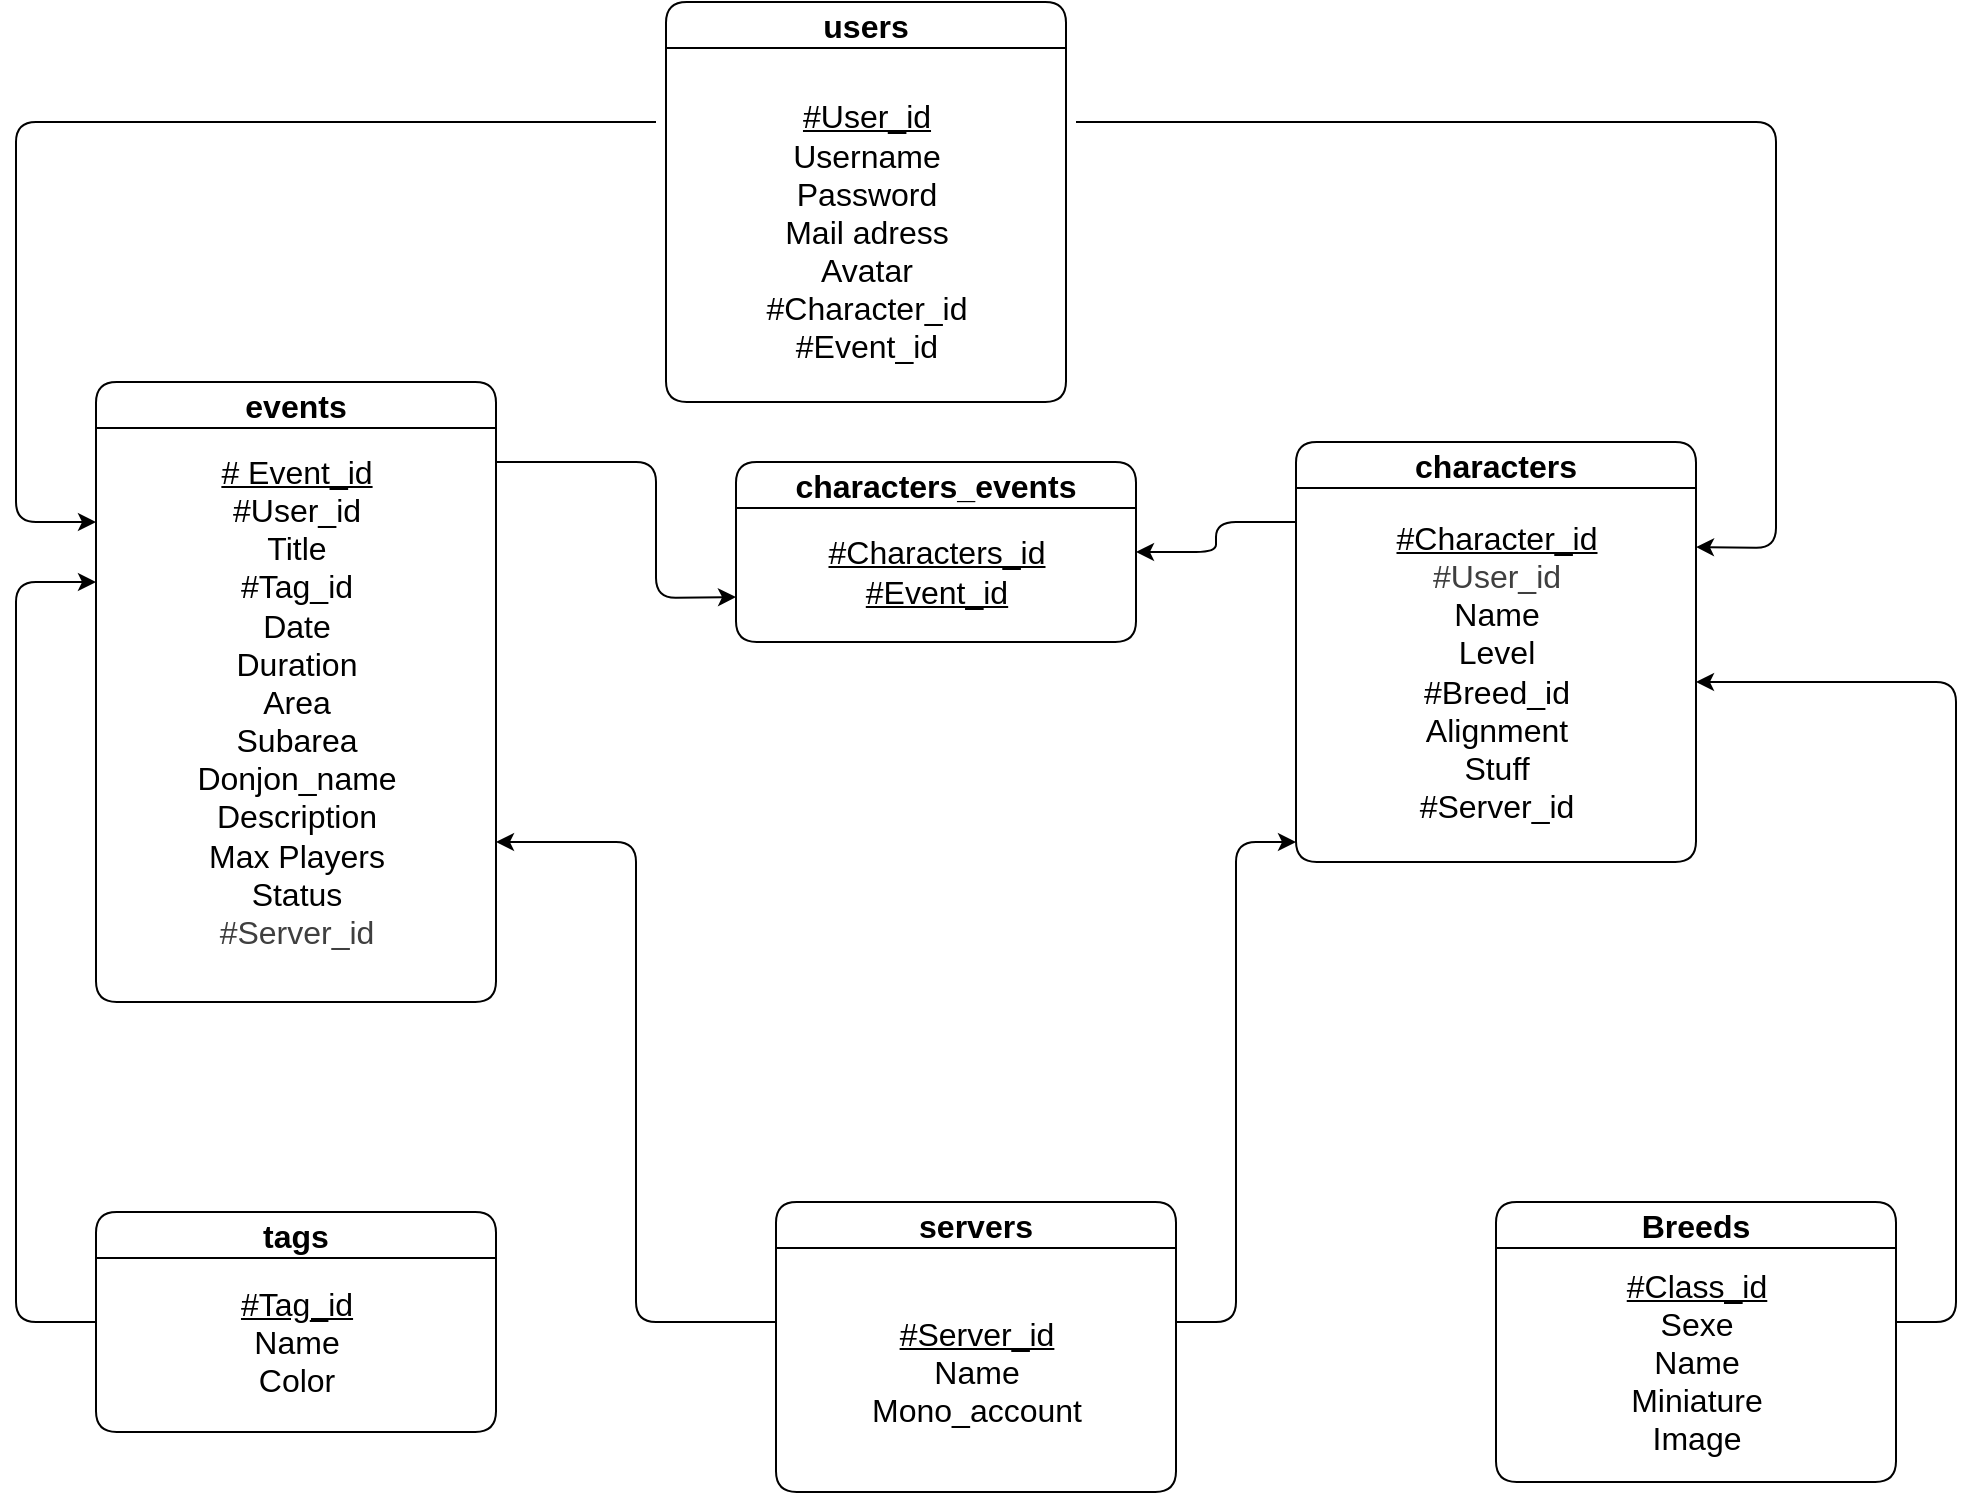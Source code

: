 <mxfile>
    <diagram id="jtF6xPpKGA2alfhUz21c" name="Page-1">
        <mxGraphModel dx="979" dy="802" grid="1" gridSize="10" guides="1" tooltips="1" connect="1" arrows="1" fold="1" page="1" pageScale="1" pageWidth="1169" pageHeight="827" math="0" shadow="0">
            <root>
                <mxCell id="0"/>
                <mxCell id="1" parent="0"/>
                <mxCell id="58" style="edgeStyle=none;html=1;" parent="1" edge="1">
                    <mxGeometry relative="1" as="geometry">
                        <mxPoint x="800" y="460" as="targetPoint"/>
                        <mxPoint x="740" y="700" as="sourcePoint"/>
                        <Array as="points">
                            <mxPoint x="770" y="700"/>
                            <mxPoint x="770" y="460"/>
                        </Array>
                    </mxGeometry>
                </mxCell>
                <mxCell id="61" style="edgeStyle=none;html=1;entryX=1;entryY=0.5;entryDx=0;entryDy=0;" parent="1" target="59" edge="1">
                    <mxGeometry relative="1" as="geometry">
                        <mxPoint x="800" y="300" as="sourcePoint"/>
                        <Array as="points">
                            <mxPoint x="760" y="300"/>
                            <mxPoint x="760" y="315"/>
                        </Array>
                    </mxGeometry>
                </mxCell>
                <mxCell id="69" style="edgeStyle=none;html=1;exitX=1;exitY=0.25;exitDx=0;exitDy=0;entryX=1;entryY=0.25;entryDx=0;entryDy=0;" parent="1" target="2" edge="1">
                    <mxGeometry relative="1" as="geometry">
                        <mxPoint x="690" y="100" as="sourcePoint"/>
                        <Array as="points">
                            <mxPoint x="1040" y="100"/>
                            <mxPoint x="1040" y="313"/>
                        </Array>
                    </mxGeometry>
                </mxCell>
                <mxCell id="2" value="&lt;span style=&quot;font-size: 16px;&quot;&gt;characters&lt;/span&gt;" style="swimlane;whiteSpace=wrap;html=1;fillColor=#FFFFFF;rounded=1;shadow=0;glass=0;swimlaneLine=1;separatorColor=none;" parent="1" vertex="1">
                    <mxGeometry x="800" y="260" width="200" height="210" as="geometry"/>
                </mxCell>
                <mxCell id="4" value="&lt;div&gt;&lt;span style=&quot;font-size: 16px;&quot;&gt;&lt;u&gt;#Character_id&lt;/u&gt;&lt;/span&gt;&lt;/div&gt;&lt;div&gt;&lt;span style=&quot;color: rgb(63, 63, 63); font-size: 16px;&quot;&gt;#User_id&lt;/span&gt;&lt;span style=&quot;font-size: 16px;&quot;&gt;&lt;u&gt;&lt;br&gt;&lt;/u&gt;&lt;/span&gt;&lt;/div&gt;&lt;div&gt;&lt;span style=&quot;font-size: 16px;&quot;&gt;Name&lt;/span&gt;&lt;/div&gt;&lt;div&gt;&lt;span style=&quot;font-size: 16px;&quot;&gt;Level&lt;/span&gt;&lt;/div&gt;&lt;div&gt;&lt;span style=&quot;font-size: 16px;&quot;&gt;#Breed_id&lt;/span&gt;&lt;/div&gt;&lt;div&gt;&lt;span style=&quot;font-size: 16px;&quot;&gt;Alignment&lt;/span&gt;&lt;/div&gt;&lt;div&gt;&lt;span style=&quot;font-size: 16px;&quot;&gt;Stuff&lt;/span&gt;&lt;/div&gt;&lt;div&gt;&lt;span style=&quot;font-size: 16px; background-color: transparent;&quot;&gt;#Server_id&lt;/span&gt;&lt;/div&gt;" style="text;html=1;align=center;verticalAlign=middle;resizable=0;points=[];autosize=1;strokeColor=none;fillColor=none;" parent="2" vertex="1">
                    <mxGeometry x="40" y="30" width="120" height="170" as="geometry"/>
                </mxCell>
                <mxCell id="5" value="&lt;font style=&quot;font-size: 16px;&quot;&gt;users&lt;/font&gt;" style="swimlane;whiteSpace=wrap;html=1;rounded=1;" parent="1" vertex="1">
                    <mxGeometry x="485" y="40" width="200" height="200" as="geometry"/>
                </mxCell>
                <mxCell id="6" value="&lt;font style=&quot;font-size: 16px;&quot;&gt;&lt;u&gt;#User_id&lt;/u&gt;&lt;/font&gt;&lt;div&gt;&lt;font size=&quot;3&quot; style=&quot;&quot;&gt;Username&lt;/font&gt;&lt;/div&gt;&lt;div&gt;&lt;font size=&quot;3&quot; style=&quot;&quot;&gt;Password&lt;/font&gt;&lt;/div&gt;&lt;div&gt;&lt;font size=&quot;3&quot; style=&quot;&quot;&gt;Mail adress&lt;/font&gt;&lt;/div&gt;&lt;div&gt;&lt;font size=&quot;3&quot; style=&quot;&quot;&gt;Avatar&lt;/font&gt;&lt;/div&gt;&lt;div&gt;&lt;font size=&quot;3&quot; style=&quot;&quot;&gt;#Character_id&lt;/font&gt;&lt;/div&gt;&lt;div&gt;&lt;font size=&quot;3&quot; style=&quot;&quot;&gt;#Event_id&lt;/font&gt;&lt;/div&gt;" style="text;html=1;align=center;verticalAlign=middle;resizable=0;points=[];autosize=1;strokeColor=none;fillColor=none;" parent="5" vertex="1">
                    <mxGeometry x="40" y="40" width="120" height="150" as="geometry"/>
                </mxCell>
                <mxCell id="62" style="edgeStyle=none;html=1;entryX=0;entryY=0.75;entryDx=0;entryDy=0;" parent="1" target="59" edge="1">
                    <mxGeometry relative="1" as="geometry">
                        <mxPoint x="400" y="270" as="sourcePoint"/>
                        <Array as="points">
                            <mxPoint x="480" y="270"/>
                            <mxPoint x="480" y="338"/>
                        </Array>
                    </mxGeometry>
                </mxCell>
                <mxCell id="70" style="edgeStyle=none;html=1;" parent="1" edge="1">
                    <mxGeometry relative="1" as="geometry">
                        <mxPoint x="200" y="300" as="targetPoint"/>
                        <mxPoint x="480" y="100" as="sourcePoint"/>
                        <Array as="points">
                            <mxPoint x="160" y="100"/>
                            <mxPoint x="160" y="300"/>
                        </Array>
                    </mxGeometry>
                </mxCell>
                <mxCell id="7" value="&lt;font style=&quot;font-size: 16px;&quot;&gt;events&lt;/font&gt;" style="swimlane;whiteSpace=wrap;html=1;rounded=1;startSize=23;" parent="1" vertex="1">
                    <mxGeometry x="200" y="230" width="200" height="310" as="geometry"/>
                </mxCell>
                <mxCell id="8" value="&lt;span style=&quot;font-size: 16px;&quot;&gt;&lt;u&gt;# Event_id&lt;/u&gt;&lt;/span&gt;&lt;div&gt;&lt;span style=&quot;font-size: 16px;&quot;&gt;#User_id&lt;br&gt;&lt;/span&gt;&lt;div&gt;&lt;span style=&quot;font-size: 16px;&quot;&gt;Title&lt;/span&gt;&lt;/div&gt;&lt;div&gt;&lt;span style=&quot;font-size: 16px;&quot;&gt;#Tag_id&lt;/span&gt;&lt;/div&gt;&lt;div&gt;&lt;span style=&quot;font-size: 16px; background-color: transparent;&quot;&gt;Date&lt;/span&gt;&lt;br&gt;&lt;/div&gt;&lt;div&gt;&lt;span style=&quot;font-size: 16px;&quot;&gt;Duration&lt;/span&gt;&lt;/div&gt;&lt;div&gt;&lt;div&gt;&lt;span style=&quot;font-size: 16px;&quot;&gt;Area&lt;/span&gt;&lt;/div&gt;&lt;div&gt;&lt;span style=&quot;font-size: 16px;&quot;&gt;Subarea&lt;/span&gt;&lt;/div&gt;&lt;div&gt;&lt;span style=&quot;font-size: 16px;&quot;&gt;Donjon_name&lt;/span&gt;&lt;/div&gt;&lt;/div&gt;&lt;div&gt;&lt;span style=&quot;font-size: 16px;&quot;&gt;Description&lt;/span&gt;&lt;/div&gt;&lt;div&gt;&lt;span style=&quot;font-size: 16px;&quot;&gt;Max Players&lt;/span&gt;&lt;/div&gt;&lt;div&gt;&lt;span style=&quot;font-size: 16px;&quot;&gt;Status&lt;/span&gt;&lt;/div&gt;&lt;div&gt;&lt;span style=&quot;color: rgb(63, 63, 63); font-size: 16px;&quot;&gt;#Server_id&lt;/span&gt;&lt;/div&gt;&lt;/div&gt;" style="text;html=1;align=center;verticalAlign=middle;resizable=0;points=[];autosize=1;strokeColor=none;fillColor=none;" parent="7" vertex="1">
                    <mxGeometry x="40" y="30" width="120" height="260" as="geometry"/>
                </mxCell>
                <mxCell id="72" style="edgeStyle=none;html=1;" parent="1" edge="1">
                    <mxGeometry relative="1" as="geometry">
                        <mxPoint x="200" y="330" as="targetPoint"/>
                        <mxPoint x="200" y="700" as="sourcePoint"/>
                        <Array as="points">
                            <mxPoint x="160" y="700"/>
                            <mxPoint x="160" y="330"/>
                        </Array>
                    </mxGeometry>
                </mxCell>
                <mxCell id="9" value="&lt;font style=&quot;font-size: 16px;&quot;&gt;tags&lt;/font&gt;" style="swimlane;whiteSpace=wrap;html=1;rounded=1;" parent="1" vertex="1">
                    <mxGeometry x="200" y="645" width="200" height="110" as="geometry"/>
                </mxCell>
                <mxCell id="10" value="&lt;span style=&quot;font-size: 16px;&quot;&gt;&lt;u&gt;#Tag_id&lt;/u&gt;&lt;/span&gt;&lt;div&gt;&lt;span style=&quot;font-size: 16px;&quot;&gt;Name&lt;/span&gt;&lt;/div&gt;&lt;div&gt;&lt;span style=&quot;font-size: 16px; background-color: transparent;&quot;&gt;Color&lt;/span&gt;&lt;/div&gt;" style="text;html=1;align=center;verticalAlign=middle;resizable=0;points=[];autosize=1;strokeColor=none;fillColor=none;" parent="9" vertex="1">
                    <mxGeometry x="60" y="30" width="80" height="70" as="geometry"/>
                </mxCell>
                <mxCell id="73" style="edgeStyle=none;html=1;" parent="1" edge="1">
                    <mxGeometry relative="1" as="geometry">
                        <mxPoint x="1000" y="380" as="targetPoint"/>
                        <mxPoint x="1100" y="700" as="sourcePoint"/>
                        <Array as="points">
                            <mxPoint x="1130" y="700"/>
                            <mxPoint x="1130" y="380"/>
                        </Array>
                    </mxGeometry>
                </mxCell>
                <mxCell id="11" value="&lt;font style=&quot;font-size: 16px;&quot;&gt;Breeds&lt;/font&gt;" style="swimlane;whiteSpace=wrap;html=1;rounded=1;" parent="1" vertex="1">
                    <mxGeometry x="900" y="640" width="200" height="140" as="geometry"/>
                </mxCell>
                <mxCell id="12" value="&lt;span style=&quot;font-size: 16px;&quot;&gt;&lt;u&gt;#Class_id&lt;/u&gt;&lt;/span&gt;&lt;div&gt;&lt;span style=&quot;font-size: 16px;&quot;&gt;Sexe&lt;/span&gt;&lt;/div&gt;&lt;div&gt;&lt;span style=&quot;font-size: 16px;&quot;&gt;Name&lt;/span&gt;&lt;/div&gt;&lt;div&gt;&lt;span style=&quot;font-size: 16px;&quot;&gt;Miniature&lt;/span&gt;&lt;/div&gt;&lt;div&gt;&lt;span style=&quot;font-size: 16px;&quot;&gt;Image&lt;/span&gt;&lt;/div&gt;" style="text;html=1;align=center;verticalAlign=middle;resizable=0;points=[];autosize=1;strokeColor=none;fillColor=none;" parent="11" vertex="1">
                    <mxGeometry x="55" y="25" width="90" height="110" as="geometry"/>
                </mxCell>
                <mxCell id="13" value="&lt;font style=&quot;font-size: 16px;&quot;&gt;servers&lt;/font&gt;" style="swimlane;whiteSpace=wrap;html=1;startSize=23;rounded=1;fillStyle=auto;fillColor=default;" parent="1" vertex="1">
                    <mxGeometry x="540" y="640" width="200" height="145" as="geometry"/>
                </mxCell>
                <mxCell id="14" value="&lt;span style=&quot;font-size: 16px;&quot;&gt;&lt;u&gt;#Server_id&lt;/u&gt;&lt;/span&gt;&lt;div&gt;&lt;span style=&quot;font-size: 16px;&quot;&gt;Name&lt;/span&gt;&lt;/div&gt;&lt;div&gt;&lt;span style=&quot;font-size: 16px;&quot;&gt;Mono_account&lt;/span&gt;&lt;/div&gt;" style="text;html=1;align=center;verticalAlign=middle;resizable=0;points=[];autosize=1;strokeColor=none;fillColor=none;" parent="13" vertex="1">
                    <mxGeometry x="35" y="50" width="130" height="70" as="geometry"/>
                </mxCell>
                <mxCell id="56" style="edgeStyle=none;html=1;" parent="1" edge="1">
                    <mxGeometry relative="1" as="geometry">
                        <mxPoint x="540" y="700" as="sourcePoint"/>
                        <mxPoint x="400" y="460" as="targetPoint"/>
                        <Array as="points">
                            <mxPoint x="470" y="700"/>
                            <mxPoint x="470" y="460"/>
                        </Array>
                    </mxGeometry>
                </mxCell>
                <mxCell id="59" value="&lt;font style=&quot;font-size: 16px;&quot;&gt;characters_events&lt;/font&gt;" style="swimlane;whiteSpace=wrap;html=1;rounded=1;" parent="1" vertex="1">
                    <mxGeometry x="520" y="270" width="200" height="90" as="geometry"/>
                </mxCell>
                <mxCell id="60" value="&lt;span style=&quot;font-size: 16px;&quot;&gt;&lt;u&gt;#Characters_id&lt;/u&gt;&lt;/span&gt;&lt;div&gt;&lt;span style=&quot;font-size: 16px;&quot;&gt;&lt;u&gt;#Event_id&lt;/u&gt;&lt;/span&gt;&lt;/div&gt;" style="text;html=1;align=center;verticalAlign=middle;resizable=0;points=[];autosize=1;strokeColor=none;fillColor=none;" parent="59" vertex="1">
                    <mxGeometry x="35" y="30" width="130" height="50" as="geometry"/>
                </mxCell>
            </root>
        </mxGraphModel>
    </diagram>
</mxfile>